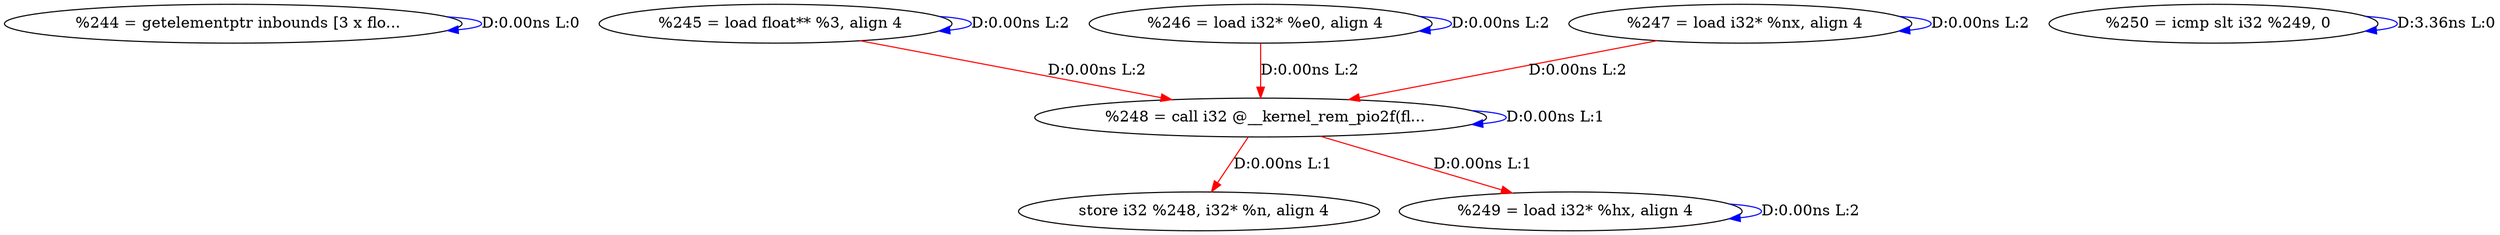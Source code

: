 digraph {
Node0x2e25410[label="  %244 = getelementptr inbounds [3 x flo..."];
Node0x2e25410 -> Node0x2e25410[label="D:0.00ns L:0",color=blue];
Node0x2e254f0[label="  %245 = load float** %3, align 4"];
Node0x2e254f0 -> Node0x2e254f0[label="D:0.00ns L:2",color=blue];
Node0x2e25790[label="  %248 = call i32 @__kernel_rem_pio2f(fl..."];
Node0x2e254f0 -> Node0x2e25790[label="D:0.00ns L:2",color=red];
Node0x2e255d0[label="  %246 = load i32* %e0, align 4"];
Node0x2e255d0 -> Node0x2e255d0[label="D:0.00ns L:2",color=blue];
Node0x2e255d0 -> Node0x2e25790[label="D:0.00ns L:2",color=red];
Node0x2e256b0[label="  %247 = load i32* %nx, align 4"];
Node0x2e256b0 -> Node0x2e256b0[label="D:0.00ns L:2",color=blue];
Node0x2e256b0 -> Node0x2e25790[label="D:0.00ns L:2",color=red];
Node0x2e25790 -> Node0x2e25790[label="D:0.00ns L:1",color=blue];
Node0x2e25870[label="  store i32 %248, i32* %n, align 4"];
Node0x2e25790 -> Node0x2e25870[label="D:0.00ns L:1",color=red];
Node0x2e25950[label="  %249 = load i32* %hx, align 4"];
Node0x2e25790 -> Node0x2e25950[label="D:0.00ns L:1",color=red];
Node0x2e25950 -> Node0x2e25950[label="D:0.00ns L:2",color=blue];
Node0x2e25a30[label="  %250 = icmp slt i32 %249, 0"];
Node0x2e25a30 -> Node0x2e25a30[label="D:3.36ns L:0",color=blue];
}
